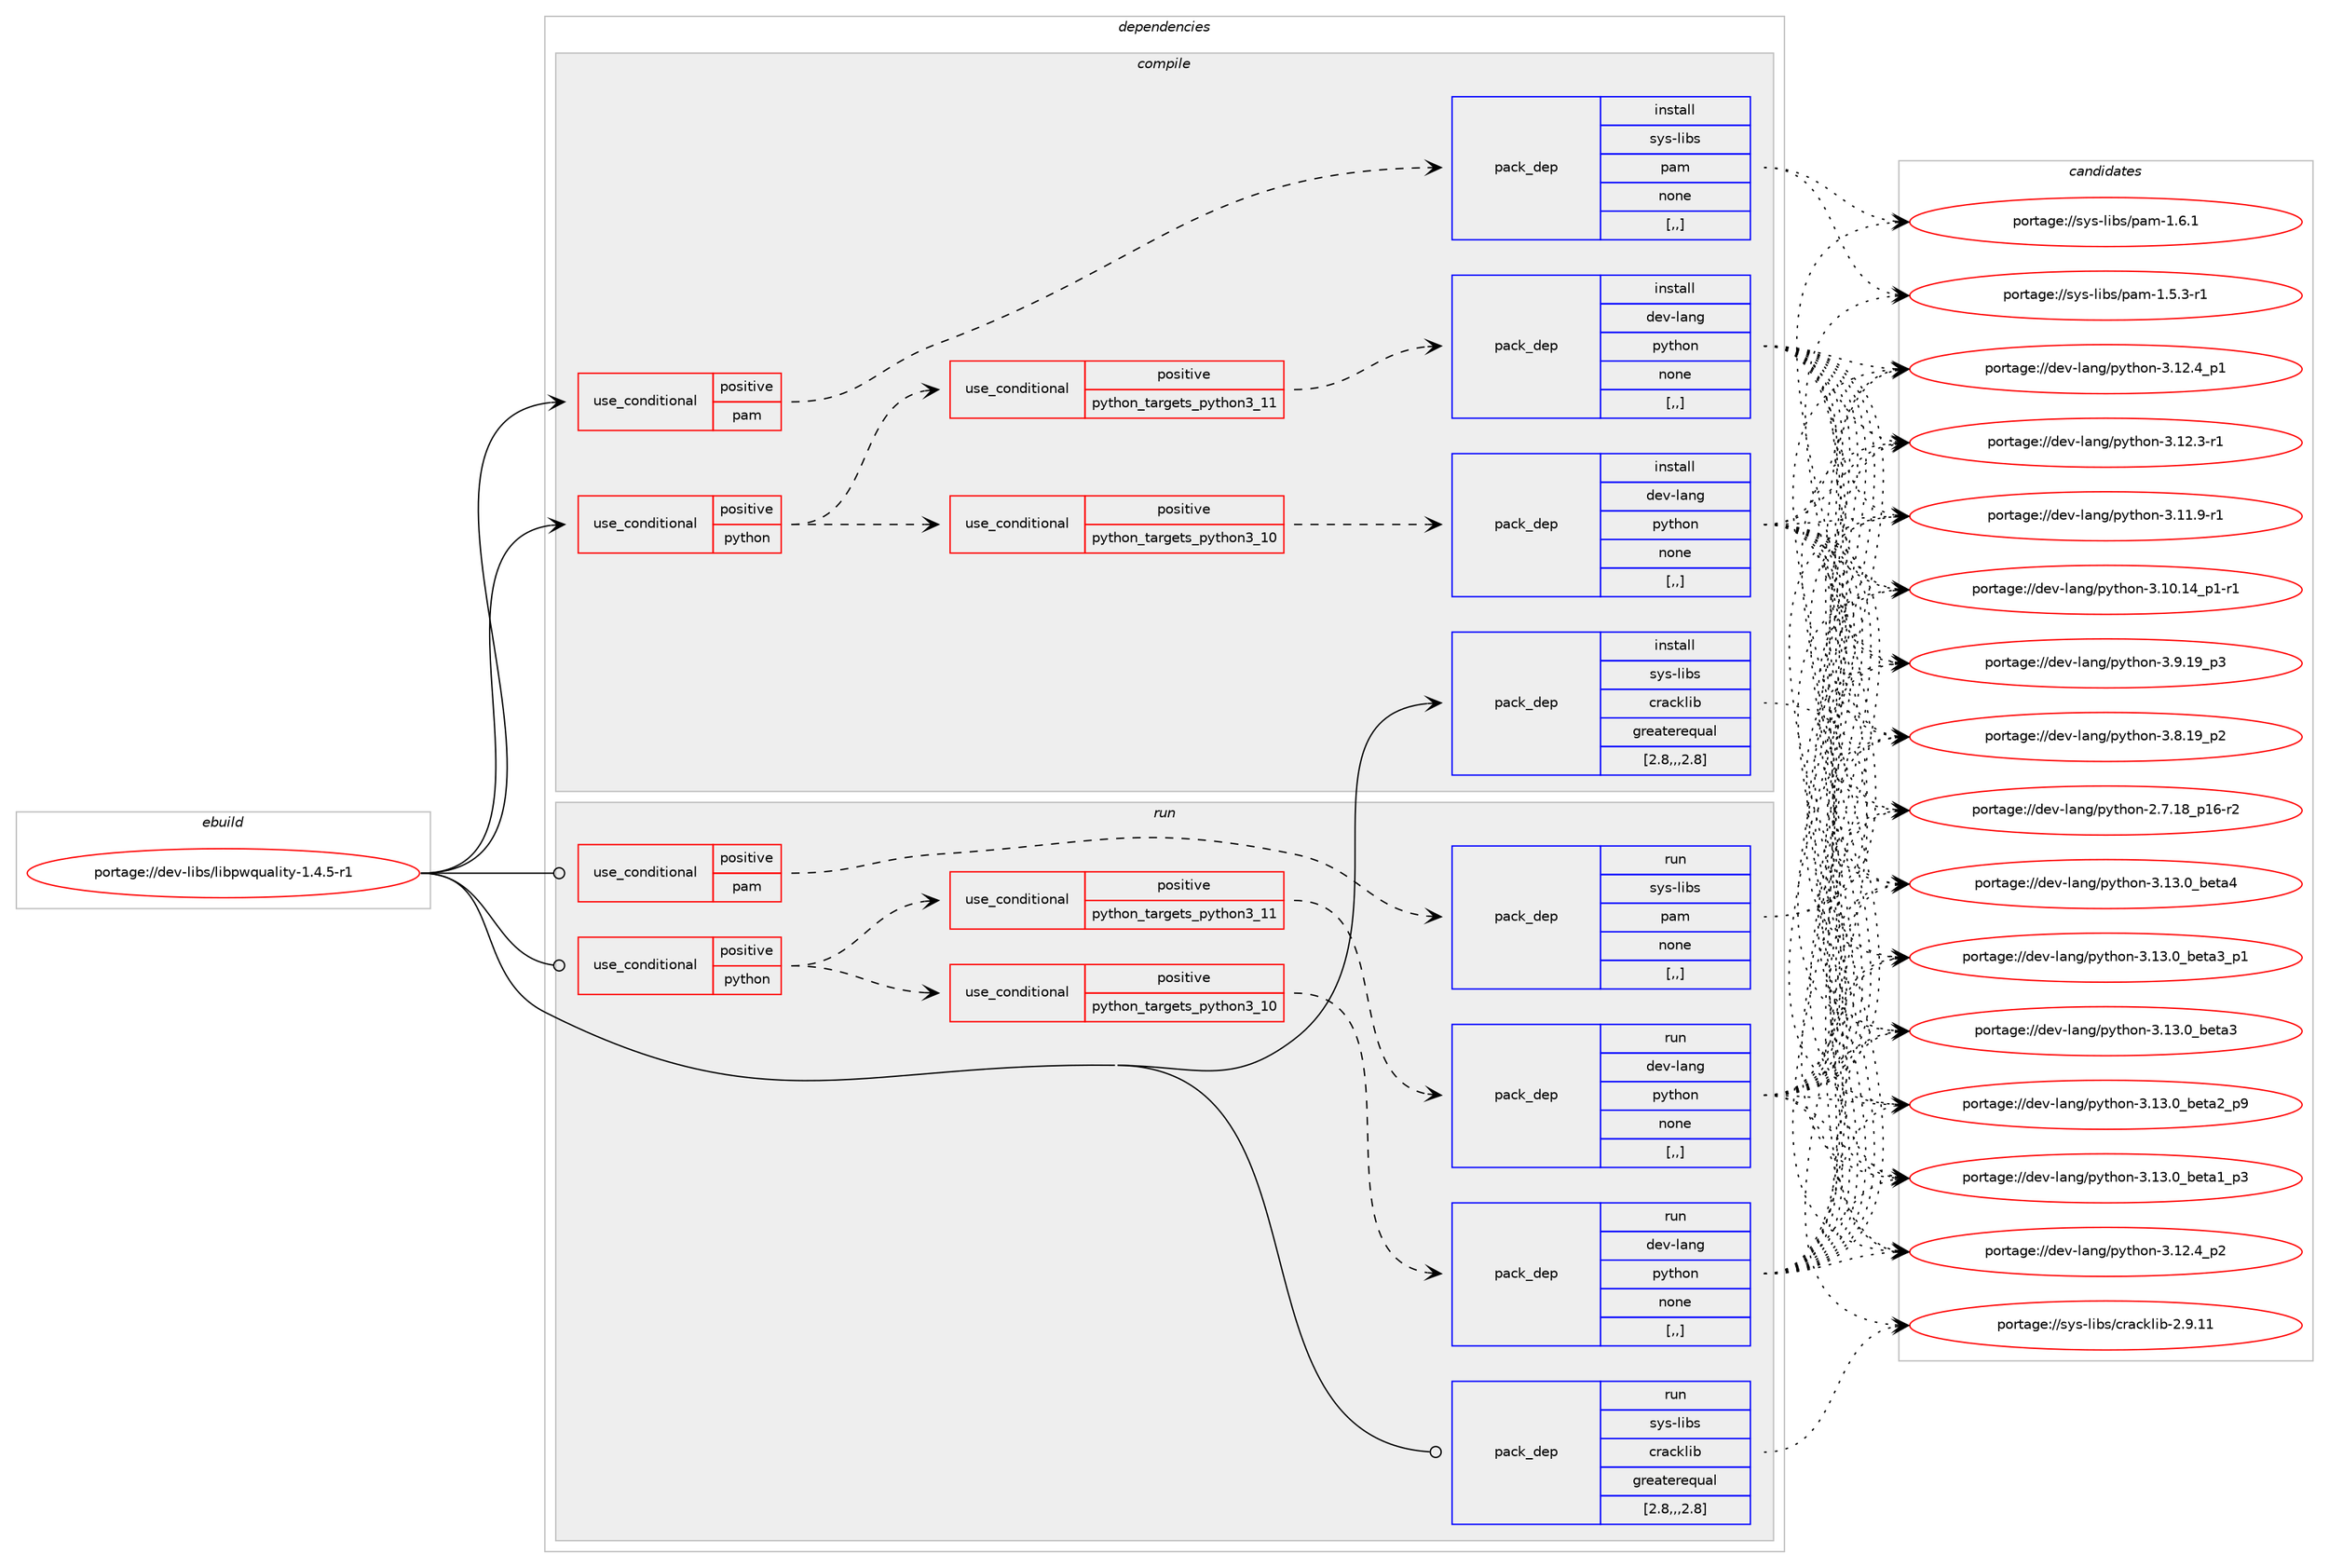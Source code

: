 digraph prolog {

# *************
# Graph options
# *************

newrank=true;
concentrate=true;
compound=true;
graph [rankdir=LR,fontname=Helvetica,fontsize=10,ranksep=1.5];#, ranksep=2.5, nodesep=0.2];
edge  [arrowhead=vee];
node  [fontname=Helvetica,fontsize=10];

# **********
# The ebuild
# **********

subgraph cluster_leftcol {
color=gray;
label=<<i>ebuild</i>>;
id [label="portage://dev-libs/libpwquality-1.4.5-r1", color=red, width=4, href="../dev-libs/libpwquality-1.4.5-r1.svg"];
}

# ****************
# The dependencies
# ****************

subgraph cluster_midcol {
color=gray;
label=<<i>dependencies</i>>;
subgraph cluster_compile {
fillcolor="#eeeeee";
style=filled;
label=<<i>compile</i>>;
subgraph cond27180 {
dependency111167 [label=<<TABLE BORDER="0" CELLBORDER="1" CELLSPACING="0" CELLPADDING="4"><TR><TD ROWSPAN="3" CELLPADDING="10">use_conditional</TD></TR><TR><TD>positive</TD></TR><TR><TD>pam</TD></TR></TABLE>>, shape=none, color=red];
subgraph pack82793 {
dependency111168 [label=<<TABLE BORDER="0" CELLBORDER="1" CELLSPACING="0" CELLPADDING="4" WIDTH="220"><TR><TD ROWSPAN="6" CELLPADDING="30">pack_dep</TD></TR><TR><TD WIDTH="110">install</TD></TR><TR><TD>sys-libs</TD></TR><TR><TD>pam</TD></TR><TR><TD>none</TD></TR><TR><TD>[,,]</TD></TR></TABLE>>, shape=none, color=blue];
}
dependency111167:e -> dependency111168:w [weight=20,style="dashed",arrowhead="vee"];
}
id:e -> dependency111167:w [weight=20,style="solid",arrowhead="vee"];
subgraph cond27181 {
dependency111169 [label=<<TABLE BORDER="0" CELLBORDER="1" CELLSPACING="0" CELLPADDING="4"><TR><TD ROWSPAN="3" CELLPADDING="10">use_conditional</TD></TR><TR><TD>positive</TD></TR><TR><TD>python</TD></TR></TABLE>>, shape=none, color=red];
subgraph cond27182 {
dependency111170 [label=<<TABLE BORDER="0" CELLBORDER="1" CELLSPACING="0" CELLPADDING="4"><TR><TD ROWSPAN="3" CELLPADDING="10">use_conditional</TD></TR><TR><TD>positive</TD></TR><TR><TD>python_targets_python3_10</TD></TR></TABLE>>, shape=none, color=red];
subgraph pack82794 {
dependency111171 [label=<<TABLE BORDER="0" CELLBORDER="1" CELLSPACING="0" CELLPADDING="4" WIDTH="220"><TR><TD ROWSPAN="6" CELLPADDING="30">pack_dep</TD></TR><TR><TD WIDTH="110">install</TD></TR><TR><TD>dev-lang</TD></TR><TR><TD>python</TD></TR><TR><TD>none</TD></TR><TR><TD>[,,]</TD></TR></TABLE>>, shape=none, color=blue];
}
dependency111170:e -> dependency111171:w [weight=20,style="dashed",arrowhead="vee"];
}
dependency111169:e -> dependency111170:w [weight=20,style="dashed",arrowhead="vee"];
subgraph cond27183 {
dependency111172 [label=<<TABLE BORDER="0" CELLBORDER="1" CELLSPACING="0" CELLPADDING="4"><TR><TD ROWSPAN="3" CELLPADDING="10">use_conditional</TD></TR><TR><TD>positive</TD></TR><TR><TD>python_targets_python3_11</TD></TR></TABLE>>, shape=none, color=red];
subgraph pack82795 {
dependency111173 [label=<<TABLE BORDER="0" CELLBORDER="1" CELLSPACING="0" CELLPADDING="4" WIDTH="220"><TR><TD ROWSPAN="6" CELLPADDING="30">pack_dep</TD></TR><TR><TD WIDTH="110">install</TD></TR><TR><TD>dev-lang</TD></TR><TR><TD>python</TD></TR><TR><TD>none</TD></TR><TR><TD>[,,]</TD></TR></TABLE>>, shape=none, color=blue];
}
dependency111172:e -> dependency111173:w [weight=20,style="dashed",arrowhead="vee"];
}
dependency111169:e -> dependency111172:w [weight=20,style="dashed",arrowhead="vee"];
}
id:e -> dependency111169:w [weight=20,style="solid",arrowhead="vee"];
subgraph pack82796 {
dependency111174 [label=<<TABLE BORDER="0" CELLBORDER="1" CELLSPACING="0" CELLPADDING="4" WIDTH="220"><TR><TD ROWSPAN="6" CELLPADDING="30">pack_dep</TD></TR><TR><TD WIDTH="110">install</TD></TR><TR><TD>sys-libs</TD></TR><TR><TD>cracklib</TD></TR><TR><TD>greaterequal</TD></TR><TR><TD>[2.8,,,2.8]</TD></TR></TABLE>>, shape=none, color=blue];
}
id:e -> dependency111174:w [weight=20,style="solid",arrowhead="vee"];
}
subgraph cluster_compileandrun {
fillcolor="#eeeeee";
style=filled;
label=<<i>compile and run</i>>;
}
subgraph cluster_run {
fillcolor="#eeeeee";
style=filled;
label=<<i>run</i>>;
subgraph cond27184 {
dependency111175 [label=<<TABLE BORDER="0" CELLBORDER="1" CELLSPACING="0" CELLPADDING="4"><TR><TD ROWSPAN="3" CELLPADDING="10">use_conditional</TD></TR><TR><TD>positive</TD></TR><TR><TD>pam</TD></TR></TABLE>>, shape=none, color=red];
subgraph pack82797 {
dependency111176 [label=<<TABLE BORDER="0" CELLBORDER="1" CELLSPACING="0" CELLPADDING="4" WIDTH="220"><TR><TD ROWSPAN="6" CELLPADDING="30">pack_dep</TD></TR><TR><TD WIDTH="110">run</TD></TR><TR><TD>sys-libs</TD></TR><TR><TD>pam</TD></TR><TR><TD>none</TD></TR><TR><TD>[,,]</TD></TR></TABLE>>, shape=none, color=blue];
}
dependency111175:e -> dependency111176:w [weight=20,style="dashed",arrowhead="vee"];
}
id:e -> dependency111175:w [weight=20,style="solid",arrowhead="odot"];
subgraph cond27185 {
dependency111177 [label=<<TABLE BORDER="0" CELLBORDER="1" CELLSPACING="0" CELLPADDING="4"><TR><TD ROWSPAN="3" CELLPADDING="10">use_conditional</TD></TR><TR><TD>positive</TD></TR><TR><TD>python</TD></TR></TABLE>>, shape=none, color=red];
subgraph cond27186 {
dependency111178 [label=<<TABLE BORDER="0" CELLBORDER="1" CELLSPACING="0" CELLPADDING="4"><TR><TD ROWSPAN="3" CELLPADDING="10">use_conditional</TD></TR><TR><TD>positive</TD></TR><TR><TD>python_targets_python3_10</TD></TR></TABLE>>, shape=none, color=red];
subgraph pack82798 {
dependency111179 [label=<<TABLE BORDER="0" CELLBORDER="1" CELLSPACING="0" CELLPADDING="4" WIDTH="220"><TR><TD ROWSPAN="6" CELLPADDING="30">pack_dep</TD></TR><TR><TD WIDTH="110">run</TD></TR><TR><TD>dev-lang</TD></TR><TR><TD>python</TD></TR><TR><TD>none</TD></TR><TR><TD>[,,]</TD></TR></TABLE>>, shape=none, color=blue];
}
dependency111178:e -> dependency111179:w [weight=20,style="dashed",arrowhead="vee"];
}
dependency111177:e -> dependency111178:w [weight=20,style="dashed",arrowhead="vee"];
subgraph cond27187 {
dependency111180 [label=<<TABLE BORDER="0" CELLBORDER="1" CELLSPACING="0" CELLPADDING="4"><TR><TD ROWSPAN="3" CELLPADDING="10">use_conditional</TD></TR><TR><TD>positive</TD></TR><TR><TD>python_targets_python3_11</TD></TR></TABLE>>, shape=none, color=red];
subgraph pack82799 {
dependency111181 [label=<<TABLE BORDER="0" CELLBORDER="1" CELLSPACING="0" CELLPADDING="4" WIDTH="220"><TR><TD ROWSPAN="6" CELLPADDING="30">pack_dep</TD></TR><TR><TD WIDTH="110">run</TD></TR><TR><TD>dev-lang</TD></TR><TR><TD>python</TD></TR><TR><TD>none</TD></TR><TR><TD>[,,]</TD></TR></TABLE>>, shape=none, color=blue];
}
dependency111180:e -> dependency111181:w [weight=20,style="dashed",arrowhead="vee"];
}
dependency111177:e -> dependency111180:w [weight=20,style="dashed",arrowhead="vee"];
}
id:e -> dependency111177:w [weight=20,style="solid",arrowhead="odot"];
subgraph pack82800 {
dependency111182 [label=<<TABLE BORDER="0" CELLBORDER="1" CELLSPACING="0" CELLPADDING="4" WIDTH="220"><TR><TD ROWSPAN="6" CELLPADDING="30">pack_dep</TD></TR><TR><TD WIDTH="110">run</TD></TR><TR><TD>sys-libs</TD></TR><TR><TD>cracklib</TD></TR><TR><TD>greaterequal</TD></TR><TR><TD>[2.8,,,2.8]</TD></TR></TABLE>>, shape=none, color=blue];
}
id:e -> dependency111182:w [weight=20,style="solid",arrowhead="odot"];
}
}

# **************
# The candidates
# **************

subgraph cluster_choices {
rank=same;
color=gray;
label=<<i>candidates</i>>;

subgraph choice82793 {
color=black;
nodesep=1;
choice11512111545108105981154711297109454946544649 [label="portage://sys-libs/pam-1.6.1", color=red, width=4,href="../sys-libs/pam-1.6.1.svg"];
choice115121115451081059811547112971094549465346514511449 [label="portage://sys-libs/pam-1.5.3-r1", color=red, width=4,href="../sys-libs/pam-1.5.3-r1.svg"];
dependency111168:e -> choice11512111545108105981154711297109454946544649:w [style=dotted,weight="100"];
dependency111168:e -> choice115121115451081059811547112971094549465346514511449:w [style=dotted,weight="100"];
}
subgraph choice82794 {
color=black;
nodesep=1;
choice1001011184510897110103471121211161041111104551464951464895981011169752 [label="portage://dev-lang/python-3.13.0_beta4", color=red, width=4,href="../dev-lang/python-3.13.0_beta4.svg"];
choice10010111845108971101034711212111610411111045514649514648959810111697519511249 [label="portage://dev-lang/python-3.13.0_beta3_p1", color=red, width=4,href="../dev-lang/python-3.13.0_beta3_p1.svg"];
choice1001011184510897110103471121211161041111104551464951464895981011169751 [label="portage://dev-lang/python-3.13.0_beta3", color=red, width=4,href="../dev-lang/python-3.13.0_beta3.svg"];
choice10010111845108971101034711212111610411111045514649514648959810111697509511257 [label="portage://dev-lang/python-3.13.0_beta2_p9", color=red, width=4,href="../dev-lang/python-3.13.0_beta2_p9.svg"];
choice10010111845108971101034711212111610411111045514649514648959810111697499511251 [label="portage://dev-lang/python-3.13.0_beta1_p3", color=red, width=4,href="../dev-lang/python-3.13.0_beta1_p3.svg"];
choice100101118451089711010347112121116104111110455146495046529511250 [label="portage://dev-lang/python-3.12.4_p2", color=red, width=4,href="../dev-lang/python-3.12.4_p2.svg"];
choice100101118451089711010347112121116104111110455146495046529511249 [label="portage://dev-lang/python-3.12.4_p1", color=red, width=4,href="../dev-lang/python-3.12.4_p1.svg"];
choice100101118451089711010347112121116104111110455146495046514511449 [label="portage://dev-lang/python-3.12.3-r1", color=red, width=4,href="../dev-lang/python-3.12.3-r1.svg"];
choice100101118451089711010347112121116104111110455146494946574511449 [label="portage://dev-lang/python-3.11.9-r1", color=red, width=4,href="../dev-lang/python-3.11.9-r1.svg"];
choice100101118451089711010347112121116104111110455146494846495295112494511449 [label="portage://dev-lang/python-3.10.14_p1-r1", color=red, width=4,href="../dev-lang/python-3.10.14_p1-r1.svg"];
choice100101118451089711010347112121116104111110455146574649579511251 [label="portage://dev-lang/python-3.9.19_p3", color=red, width=4,href="../dev-lang/python-3.9.19_p3.svg"];
choice100101118451089711010347112121116104111110455146564649579511250 [label="portage://dev-lang/python-3.8.19_p2", color=red, width=4,href="../dev-lang/python-3.8.19_p2.svg"];
choice100101118451089711010347112121116104111110455046554649569511249544511450 [label="portage://dev-lang/python-2.7.18_p16-r2", color=red, width=4,href="../dev-lang/python-2.7.18_p16-r2.svg"];
dependency111171:e -> choice1001011184510897110103471121211161041111104551464951464895981011169752:w [style=dotted,weight="100"];
dependency111171:e -> choice10010111845108971101034711212111610411111045514649514648959810111697519511249:w [style=dotted,weight="100"];
dependency111171:e -> choice1001011184510897110103471121211161041111104551464951464895981011169751:w [style=dotted,weight="100"];
dependency111171:e -> choice10010111845108971101034711212111610411111045514649514648959810111697509511257:w [style=dotted,weight="100"];
dependency111171:e -> choice10010111845108971101034711212111610411111045514649514648959810111697499511251:w [style=dotted,weight="100"];
dependency111171:e -> choice100101118451089711010347112121116104111110455146495046529511250:w [style=dotted,weight="100"];
dependency111171:e -> choice100101118451089711010347112121116104111110455146495046529511249:w [style=dotted,weight="100"];
dependency111171:e -> choice100101118451089711010347112121116104111110455146495046514511449:w [style=dotted,weight="100"];
dependency111171:e -> choice100101118451089711010347112121116104111110455146494946574511449:w [style=dotted,weight="100"];
dependency111171:e -> choice100101118451089711010347112121116104111110455146494846495295112494511449:w [style=dotted,weight="100"];
dependency111171:e -> choice100101118451089711010347112121116104111110455146574649579511251:w [style=dotted,weight="100"];
dependency111171:e -> choice100101118451089711010347112121116104111110455146564649579511250:w [style=dotted,weight="100"];
dependency111171:e -> choice100101118451089711010347112121116104111110455046554649569511249544511450:w [style=dotted,weight="100"];
}
subgraph choice82795 {
color=black;
nodesep=1;
choice1001011184510897110103471121211161041111104551464951464895981011169752 [label="portage://dev-lang/python-3.13.0_beta4", color=red, width=4,href="../dev-lang/python-3.13.0_beta4.svg"];
choice10010111845108971101034711212111610411111045514649514648959810111697519511249 [label="portage://dev-lang/python-3.13.0_beta3_p1", color=red, width=4,href="../dev-lang/python-3.13.0_beta3_p1.svg"];
choice1001011184510897110103471121211161041111104551464951464895981011169751 [label="portage://dev-lang/python-3.13.0_beta3", color=red, width=4,href="../dev-lang/python-3.13.0_beta3.svg"];
choice10010111845108971101034711212111610411111045514649514648959810111697509511257 [label="portage://dev-lang/python-3.13.0_beta2_p9", color=red, width=4,href="../dev-lang/python-3.13.0_beta2_p9.svg"];
choice10010111845108971101034711212111610411111045514649514648959810111697499511251 [label="portage://dev-lang/python-3.13.0_beta1_p3", color=red, width=4,href="../dev-lang/python-3.13.0_beta1_p3.svg"];
choice100101118451089711010347112121116104111110455146495046529511250 [label="portage://dev-lang/python-3.12.4_p2", color=red, width=4,href="../dev-lang/python-3.12.4_p2.svg"];
choice100101118451089711010347112121116104111110455146495046529511249 [label="portage://dev-lang/python-3.12.4_p1", color=red, width=4,href="../dev-lang/python-3.12.4_p1.svg"];
choice100101118451089711010347112121116104111110455146495046514511449 [label="portage://dev-lang/python-3.12.3-r1", color=red, width=4,href="../dev-lang/python-3.12.3-r1.svg"];
choice100101118451089711010347112121116104111110455146494946574511449 [label="portage://dev-lang/python-3.11.9-r1", color=red, width=4,href="../dev-lang/python-3.11.9-r1.svg"];
choice100101118451089711010347112121116104111110455146494846495295112494511449 [label="portage://dev-lang/python-3.10.14_p1-r1", color=red, width=4,href="../dev-lang/python-3.10.14_p1-r1.svg"];
choice100101118451089711010347112121116104111110455146574649579511251 [label="portage://dev-lang/python-3.9.19_p3", color=red, width=4,href="../dev-lang/python-3.9.19_p3.svg"];
choice100101118451089711010347112121116104111110455146564649579511250 [label="portage://dev-lang/python-3.8.19_p2", color=red, width=4,href="../dev-lang/python-3.8.19_p2.svg"];
choice100101118451089711010347112121116104111110455046554649569511249544511450 [label="portage://dev-lang/python-2.7.18_p16-r2", color=red, width=4,href="../dev-lang/python-2.7.18_p16-r2.svg"];
dependency111173:e -> choice1001011184510897110103471121211161041111104551464951464895981011169752:w [style=dotted,weight="100"];
dependency111173:e -> choice10010111845108971101034711212111610411111045514649514648959810111697519511249:w [style=dotted,weight="100"];
dependency111173:e -> choice1001011184510897110103471121211161041111104551464951464895981011169751:w [style=dotted,weight="100"];
dependency111173:e -> choice10010111845108971101034711212111610411111045514649514648959810111697509511257:w [style=dotted,weight="100"];
dependency111173:e -> choice10010111845108971101034711212111610411111045514649514648959810111697499511251:w [style=dotted,weight="100"];
dependency111173:e -> choice100101118451089711010347112121116104111110455146495046529511250:w [style=dotted,weight="100"];
dependency111173:e -> choice100101118451089711010347112121116104111110455146495046529511249:w [style=dotted,weight="100"];
dependency111173:e -> choice100101118451089711010347112121116104111110455146495046514511449:w [style=dotted,weight="100"];
dependency111173:e -> choice100101118451089711010347112121116104111110455146494946574511449:w [style=dotted,weight="100"];
dependency111173:e -> choice100101118451089711010347112121116104111110455146494846495295112494511449:w [style=dotted,weight="100"];
dependency111173:e -> choice100101118451089711010347112121116104111110455146574649579511251:w [style=dotted,weight="100"];
dependency111173:e -> choice100101118451089711010347112121116104111110455146564649579511250:w [style=dotted,weight="100"];
dependency111173:e -> choice100101118451089711010347112121116104111110455046554649569511249544511450:w [style=dotted,weight="100"];
}
subgraph choice82796 {
color=black;
nodesep=1;
choice1151211154510810598115479911497991071081059845504657464949 [label="portage://sys-libs/cracklib-2.9.11", color=red, width=4,href="../sys-libs/cracklib-2.9.11.svg"];
dependency111174:e -> choice1151211154510810598115479911497991071081059845504657464949:w [style=dotted,weight="100"];
}
subgraph choice82797 {
color=black;
nodesep=1;
choice11512111545108105981154711297109454946544649 [label="portage://sys-libs/pam-1.6.1", color=red, width=4,href="../sys-libs/pam-1.6.1.svg"];
choice115121115451081059811547112971094549465346514511449 [label="portage://sys-libs/pam-1.5.3-r1", color=red, width=4,href="../sys-libs/pam-1.5.3-r1.svg"];
dependency111176:e -> choice11512111545108105981154711297109454946544649:w [style=dotted,weight="100"];
dependency111176:e -> choice115121115451081059811547112971094549465346514511449:w [style=dotted,weight="100"];
}
subgraph choice82798 {
color=black;
nodesep=1;
choice1001011184510897110103471121211161041111104551464951464895981011169752 [label="portage://dev-lang/python-3.13.0_beta4", color=red, width=4,href="../dev-lang/python-3.13.0_beta4.svg"];
choice10010111845108971101034711212111610411111045514649514648959810111697519511249 [label="portage://dev-lang/python-3.13.0_beta3_p1", color=red, width=4,href="../dev-lang/python-3.13.0_beta3_p1.svg"];
choice1001011184510897110103471121211161041111104551464951464895981011169751 [label="portage://dev-lang/python-3.13.0_beta3", color=red, width=4,href="../dev-lang/python-3.13.0_beta3.svg"];
choice10010111845108971101034711212111610411111045514649514648959810111697509511257 [label="portage://dev-lang/python-3.13.0_beta2_p9", color=red, width=4,href="../dev-lang/python-3.13.0_beta2_p9.svg"];
choice10010111845108971101034711212111610411111045514649514648959810111697499511251 [label="portage://dev-lang/python-3.13.0_beta1_p3", color=red, width=4,href="../dev-lang/python-3.13.0_beta1_p3.svg"];
choice100101118451089711010347112121116104111110455146495046529511250 [label="portage://dev-lang/python-3.12.4_p2", color=red, width=4,href="../dev-lang/python-3.12.4_p2.svg"];
choice100101118451089711010347112121116104111110455146495046529511249 [label="portage://dev-lang/python-3.12.4_p1", color=red, width=4,href="../dev-lang/python-3.12.4_p1.svg"];
choice100101118451089711010347112121116104111110455146495046514511449 [label="portage://dev-lang/python-3.12.3-r1", color=red, width=4,href="../dev-lang/python-3.12.3-r1.svg"];
choice100101118451089711010347112121116104111110455146494946574511449 [label="portage://dev-lang/python-3.11.9-r1", color=red, width=4,href="../dev-lang/python-3.11.9-r1.svg"];
choice100101118451089711010347112121116104111110455146494846495295112494511449 [label="portage://dev-lang/python-3.10.14_p1-r1", color=red, width=4,href="../dev-lang/python-3.10.14_p1-r1.svg"];
choice100101118451089711010347112121116104111110455146574649579511251 [label="portage://dev-lang/python-3.9.19_p3", color=red, width=4,href="../dev-lang/python-3.9.19_p3.svg"];
choice100101118451089711010347112121116104111110455146564649579511250 [label="portage://dev-lang/python-3.8.19_p2", color=red, width=4,href="../dev-lang/python-3.8.19_p2.svg"];
choice100101118451089711010347112121116104111110455046554649569511249544511450 [label="portage://dev-lang/python-2.7.18_p16-r2", color=red, width=4,href="../dev-lang/python-2.7.18_p16-r2.svg"];
dependency111179:e -> choice1001011184510897110103471121211161041111104551464951464895981011169752:w [style=dotted,weight="100"];
dependency111179:e -> choice10010111845108971101034711212111610411111045514649514648959810111697519511249:w [style=dotted,weight="100"];
dependency111179:e -> choice1001011184510897110103471121211161041111104551464951464895981011169751:w [style=dotted,weight="100"];
dependency111179:e -> choice10010111845108971101034711212111610411111045514649514648959810111697509511257:w [style=dotted,weight="100"];
dependency111179:e -> choice10010111845108971101034711212111610411111045514649514648959810111697499511251:w [style=dotted,weight="100"];
dependency111179:e -> choice100101118451089711010347112121116104111110455146495046529511250:w [style=dotted,weight="100"];
dependency111179:e -> choice100101118451089711010347112121116104111110455146495046529511249:w [style=dotted,weight="100"];
dependency111179:e -> choice100101118451089711010347112121116104111110455146495046514511449:w [style=dotted,weight="100"];
dependency111179:e -> choice100101118451089711010347112121116104111110455146494946574511449:w [style=dotted,weight="100"];
dependency111179:e -> choice100101118451089711010347112121116104111110455146494846495295112494511449:w [style=dotted,weight="100"];
dependency111179:e -> choice100101118451089711010347112121116104111110455146574649579511251:w [style=dotted,weight="100"];
dependency111179:e -> choice100101118451089711010347112121116104111110455146564649579511250:w [style=dotted,weight="100"];
dependency111179:e -> choice100101118451089711010347112121116104111110455046554649569511249544511450:w [style=dotted,weight="100"];
}
subgraph choice82799 {
color=black;
nodesep=1;
choice1001011184510897110103471121211161041111104551464951464895981011169752 [label="portage://dev-lang/python-3.13.0_beta4", color=red, width=4,href="../dev-lang/python-3.13.0_beta4.svg"];
choice10010111845108971101034711212111610411111045514649514648959810111697519511249 [label="portage://dev-lang/python-3.13.0_beta3_p1", color=red, width=4,href="../dev-lang/python-3.13.0_beta3_p1.svg"];
choice1001011184510897110103471121211161041111104551464951464895981011169751 [label="portage://dev-lang/python-3.13.0_beta3", color=red, width=4,href="../dev-lang/python-3.13.0_beta3.svg"];
choice10010111845108971101034711212111610411111045514649514648959810111697509511257 [label="portage://dev-lang/python-3.13.0_beta2_p9", color=red, width=4,href="../dev-lang/python-3.13.0_beta2_p9.svg"];
choice10010111845108971101034711212111610411111045514649514648959810111697499511251 [label="portage://dev-lang/python-3.13.0_beta1_p3", color=red, width=4,href="../dev-lang/python-3.13.0_beta1_p3.svg"];
choice100101118451089711010347112121116104111110455146495046529511250 [label="portage://dev-lang/python-3.12.4_p2", color=red, width=4,href="../dev-lang/python-3.12.4_p2.svg"];
choice100101118451089711010347112121116104111110455146495046529511249 [label="portage://dev-lang/python-3.12.4_p1", color=red, width=4,href="../dev-lang/python-3.12.4_p1.svg"];
choice100101118451089711010347112121116104111110455146495046514511449 [label="portage://dev-lang/python-3.12.3-r1", color=red, width=4,href="../dev-lang/python-3.12.3-r1.svg"];
choice100101118451089711010347112121116104111110455146494946574511449 [label="portage://dev-lang/python-3.11.9-r1", color=red, width=4,href="../dev-lang/python-3.11.9-r1.svg"];
choice100101118451089711010347112121116104111110455146494846495295112494511449 [label="portage://dev-lang/python-3.10.14_p1-r1", color=red, width=4,href="../dev-lang/python-3.10.14_p1-r1.svg"];
choice100101118451089711010347112121116104111110455146574649579511251 [label="portage://dev-lang/python-3.9.19_p3", color=red, width=4,href="../dev-lang/python-3.9.19_p3.svg"];
choice100101118451089711010347112121116104111110455146564649579511250 [label="portage://dev-lang/python-3.8.19_p2", color=red, width=4,href="../dev-lang/python-3.8.19_p2.svg"];
choice100101118451089711010347112121116104111110455046554649569511249544511450 [label="portage://dev-lang/python-2.7.18_p16-r2", color=red, width=4,href="../dev-lang/python-2.7.18_p16-r2.svg"];
dependency111181:e -> choice1001011184510897110103471121211161041111104551464951464895981011169752:w [style=dotted,weight="100"];
dependency111181:e -> choice10010111845108971101034711212111610411111045514649514648959810111697519511249:w [style=dotted,weight="100"];
dependency111181:e -> choice1001011184510897110103471121211161041111104551464951464895981011169751:w [style=dotted,weight="100"];
dependency111181:e -> choice10010111845108971101034711212111610411111045514649514648959810111697509511257:w [style=dotted,weight="100"];
dependency111181:e -> choice10010111845108971101034711212111610411111045514649514648959810111697499511251:w [style=dotted,weight="100"];
dependency111181:e -> choice100101118451089711010347112121116104111110455146495046529511250:w [style=dotted,weight="100"];
dependency111181:e -> choice100101118451089711010347112121116104111110455146495046529511249:w [style=dotted,weight="100"];
dependency111181:e -> choice100101118451089711010347112121116104111110455146495046514511449:w [style=dotted,weight="100"];
dependency111181:e -> choice100101118451089711010347112121116104111110455146494946574511449:w [style=dotted,weight="100"];
dependency111181:e -> choice100101118451089711010347112121116104111110455146494846495295112494511449:w [style=dotted,weight="100"];
dependency111181:e -> choice100101118451089711010347112121116104111110455146574649579511251:w [style=dotted,weight="100"];
dependency111181:e -> choice100101118451089711010347112121116104111110455146564649579511250:w [style=dotted,weight="100"];
dependency111181:e -> choice100101118451089711010347112121116104111110455046554649569511249544511450:w [style=dotted,weight="100"];
}
subgraph choice82800 {
color=black;
nodesep=1;
choice1151211154510810598115479911497991071081059845504657464949 [label="portage://sys-libs/cracklib-2.9.11", color=red, width=4,href="../sys-libs/cracklib-2.9.11.svg"];
dependency111182:e -> choice1151211154510810598115479911497991071081059845504657464949:w [style=dotted,weight="100"];
}
}

}
